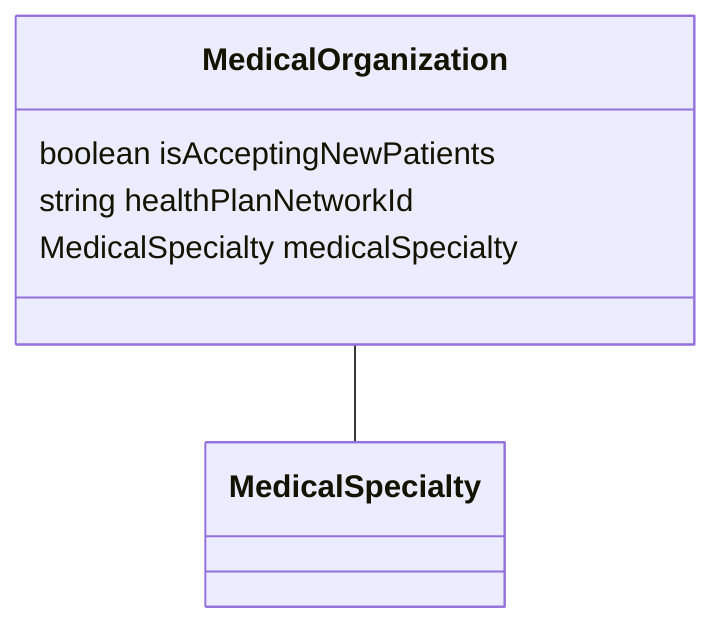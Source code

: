classDiagram
  MedicalOrganization -- MedicalSpecialty


class MedicalOrganization {

  boolean isAcceptingNewPatients
  string healthPlanNetworkId
  MedicalSpecialty medicalSpecialty

 }